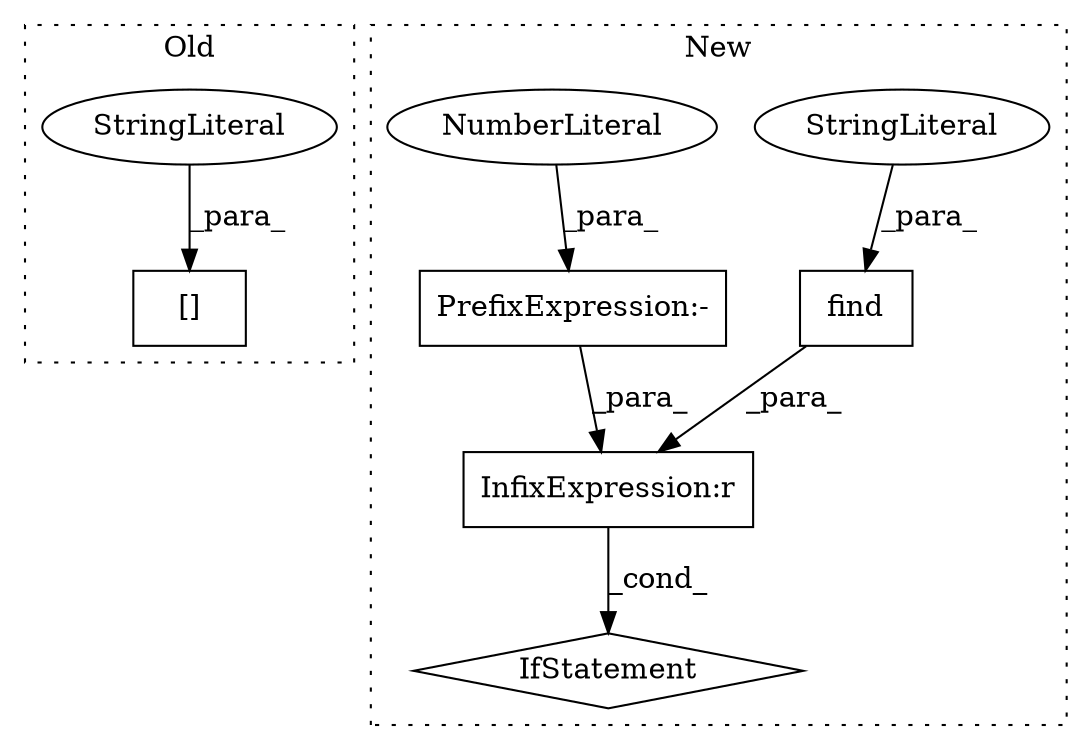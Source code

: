 digraph G {
subgraph cluster0 {
1 [label="[]" a="2" s="3361,3385" l="7,1" shape="box"];
3 [label="StringLiteral" a="45" s="3368" l="17" shape="ellipse"];
label = "Old";
style="dotted";
}
subgraph cluster1 {
2 [label="find" a="32" s="3007,3016" l="5,1" shape="box"];
4 [label="StringLiteral" a="45" s="3012" l="4" shape="ellipse"];
5 [label="IfStatement" a="25" s="3107" l="3" shape="diamond"];
6 [label="PrefixExpression:-" a="38" s="3104" l="1" shape="box"];
7 [label="NumberLiteral" a="34" s="3105" l="1" shape="ellipse"];
8 [label="InfixExpression:r" a="27" s="3100" l="4" shape="box"];
label = "New";
style="dotted";
}
2 -> 8 [label="_para_"];
3 -> 1 [label="_para_"];
4 -> 2 [label="_para_"];
6 -> 8 [label="_para_"];
7 -> 6 [label="_para_"];
8 -> 5 [label="_cond_"];
}